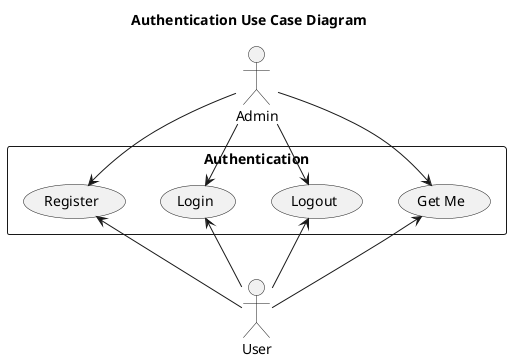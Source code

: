 @startuml Authentication Use Case Diagram

title "Authentication Use Case Diagram"

actor "User" as user
actor "Admin" as admin

rectangle "Authentication" {
    usecase "Register" as UC_Register
    usecase "Login" as UC_Login
    usecase "Logout" as UC_Logout
    usecase "Get Me" as UC_GetMe
}

user -up-> UC_Register
user -up-> UC_Login
user -up-> UC_Logout
user -up-> UC_GetMe

admin -down-> UC_Register
admin -down-> UC_Login
admin -down-> UC_Logout
admin -down-> UC_GetMe

@enduml




